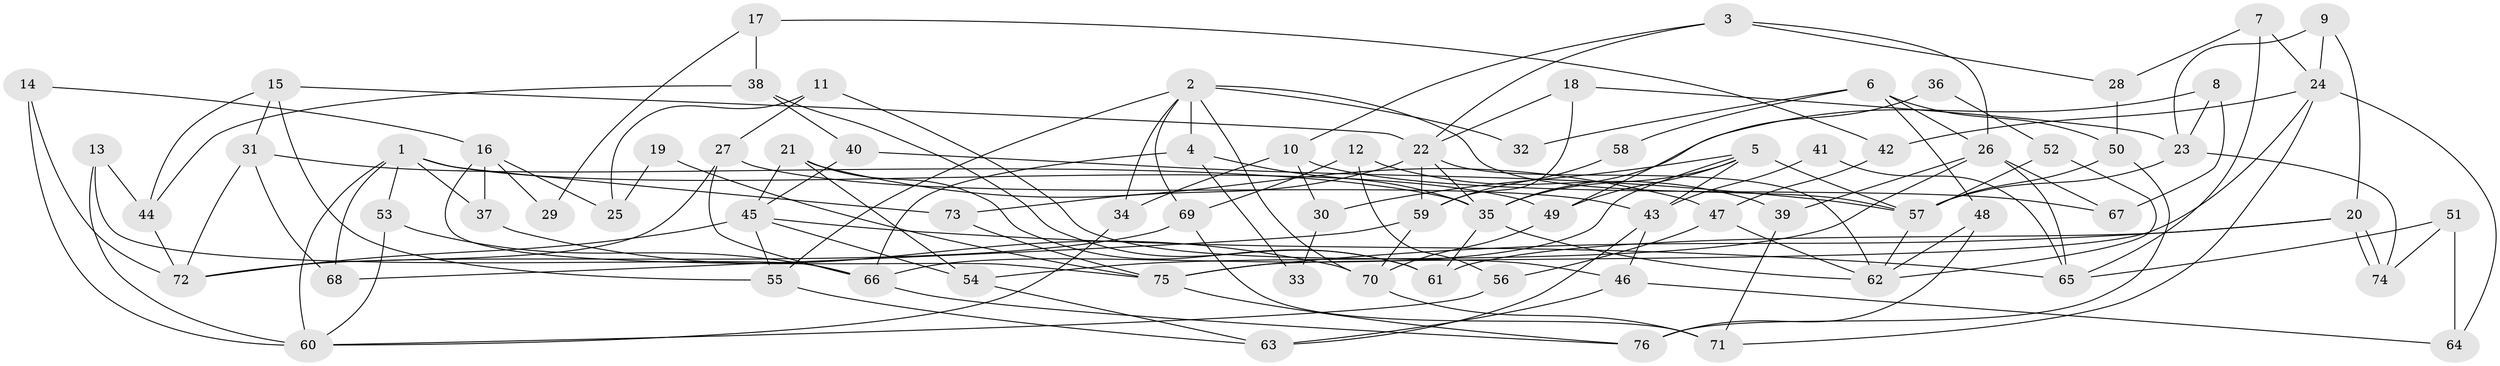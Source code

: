 // coarse degree distribution, {6: 0.15217391304347827, 9: 0.043478260869565216, 5: 0.1956521739130435, 11: 0.021739130434782608, 3: 0.17391304347826086, 7: 0.13043478260869565, 4: 0.21739130434782608, 2: 0.043478260869565216, 8: 0.021739130434782608}
// Generated by graph-tools (version 1.1) at 2025/52/02/27/25 19:52:04]
// undirected, 76 vertices, 152 edges
graph export_dot {
graph [start="1"]
  node [color=gray90,style=filled];
  1;
  2;
  3;
  4;
  5;
  6;
  7;
  8;
  9;
  10;
  11;
  12;
  13;
  14;
  15;
  16;
  17;
  18;
  19;
  20;
  21;
  22;
  23;
  24;
  25;
  26;
  27;
  28;
  29;
  30;
  31;
  32;
  33;
  34;
  35;
  36;
  37;
  38;
  39;
  40;
  41;
  42;
  43;
  44;
  45;
  46;
  47;
  48;
  49;
  50;
  51;
  52;
  53;
  54;
  55;
  56;
  57;
  58;
  59;
  60;
  61;
  62;
  63;
  64;
  65;
  66;
  67;
  68;
  69;
  70;
  71;
  72;
  73;
  74;
  75;
  76;
  1 -- 60;
  1 -- 37;
  1 -- 49;
  1 -- 53;
  1 -- 68;
  1 -- 73;
  2 -- 55;
  2 -- 57;
  2 -- 4;
  2 -- 32;
  2 -- 34;
  2 -- 69;
  2 -- 70;
  3 -- 26;
  3 -- 22;
  3 -- 10;
  3 -- 28;
  4 -- 35;
  4 -- 33;
  4 -- 66;
  5 -- 49;
  5 -- 66;
  5 -- 30;
  5 -- 35;
  5 -- 43;
  5 -- 57;
  6 -- 26;
  6 -- 50;
  6 -- 32;
  6 -- 48;
  6 -- 58;
  7 -- 24;
  7 -- 28;
  7 -- 65;
  8 -- 23;
  8 -- 35;
  8 -- 67;
  9 -- 20;
  9 -- 24;
  9 -- 23;
  10 -- 34;
  10 -- 30;
  10 -- 67;
  11 -- 46;
  11 -- 27;
  11 -- 25;
  12 -- 69;
  12 -- 39;
  12 -- 56;
  13 -- 44;
  13 -- 66;
  13 -- 60;
  14 -- 60;
  14 -- 72;
  14 -- 16;
  15 -- 44;
  15 -- 22;
  15 -- 31;
  15 -- 55;
  16 -- 75;
  16 -- 25;
  16 -- 29;
  16 -- 37;
  17 -- 42;
  17 -- 38;
  17 -- 29;
  18 -- 23;
  18 -- 22;
  18 -- 59;
  19 -- 75;
  19 -- 25;
  20 -- 61;
  20 -- 74;
  20 -- 74;
  20 -- 75;
  21 -- 47;
  21 -- 54;
  21 -- 45;
  21 -- 61;
  22 -- 62;
  22 -- 35;
  22 -- 59;
  22 -- 73;
  23 -- 74;
  23 -- 57;
  24 -- 71;
  24 -- 75;
  24 -- 42;
  24 -- 64;
  26 -- 65;
  26 -- 67;
  26 -- 39;
  26 -- 54;
  27 -- 66;
  27 -- 72;
  27 -- 43;
  28 -- 50;
  30 -- 33;
  31 -- 68;
  31 -- 35;
  31 -- 72;
  34 -- 60;
  35 -- 61;
  35 -- 62;
  36 -- 52;
  36 -- 49;
  37 -- 70;
  38 -- 40;
  38 -- 61;
  38 -- 44;
  39 -- 71;
  40 -- 45;
  40 -- 57;
  41 -- 43;
  41 -- 65;
  42 -- 47;
  43 -- 46;
  43 -- 63;
  44 -- 72;
  45 -- 55;
  45 -- 54;
  45 -- 65;
  45 -- 72;
  46 -- 63;
  46 -- 64;
  47 -- 56;
  47 -- 62;
  48 -- 62;
  48 -- 76;
  49 -- 70;
  50 -- 76;
  50 -- 57;
  51 -- 65;
  51 -- 64;
  51 -- 74;
  52 -- 62;
  52 -- 57;
  53 -- 66;
  53 -- 60;
  54 -- 63;
  55 -- 63;
  56 -- 60;
  57 -- 62;
  58 -- 59;
  59 -- 68;
  59 -- 70;
  66 -- 76;
  69 -- 72;
  69 -- 71;
  70 -- 71;
  73 -- 75;
  75 -- 76;
}
